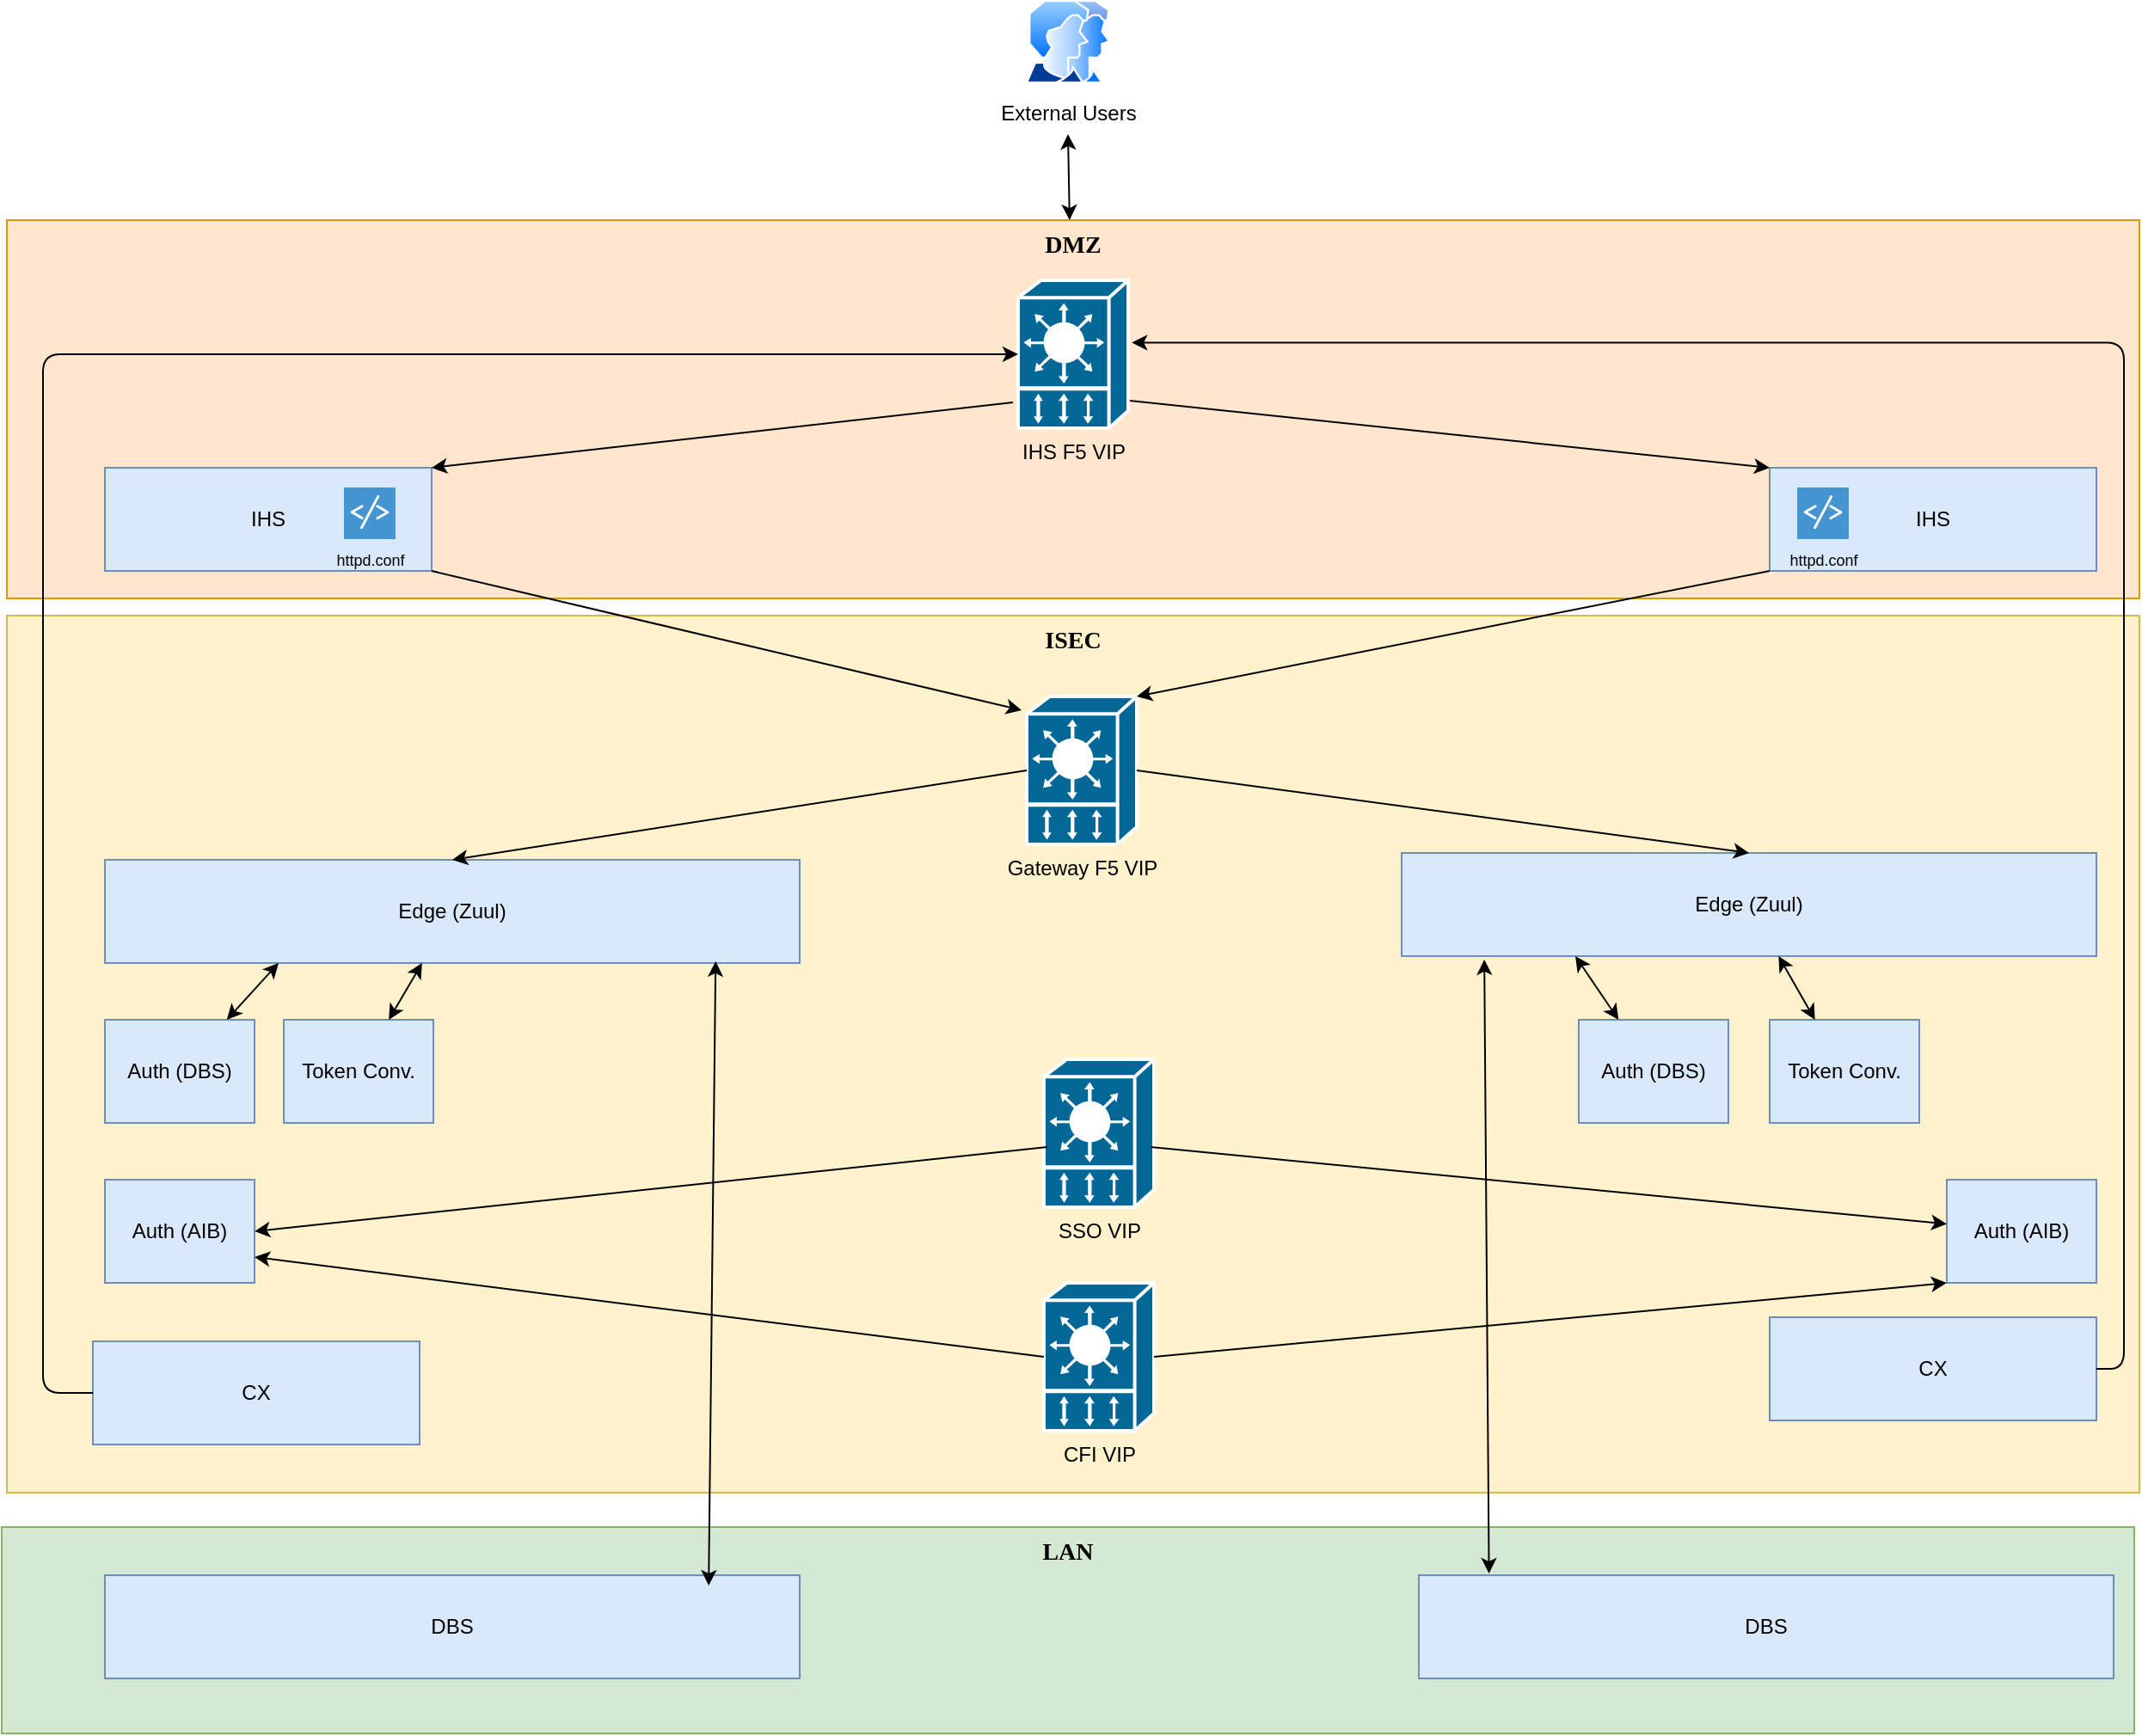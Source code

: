 <mxfile version="13.0.1" type="github">
  <diagram name="Page-1" id="c37626ed-c26b-45fb-9056-f9ebc6bb27b6">
    <mxGraphModel dx="1406" dy="698" grid="1" gridSize="10" guides="1" tooltips="1" connect="1" arrows="1" fold="1" page="1" pageScale="1" pageWidth="1100" pageHeight="850" background="#ffffff" math="0" shadow="0">
      <root>
        <mxCell id="0" />
        <mxCell id="1" parent="0" />
        <mxCell id="QfznqnuBZ1IlKUxBiRQi-20" value="LAN" style="whiteSpace=wrap;html=1;rounded=0;shadow=0;comic=0;strokeWidth=1;fontFamily=Verdana;fontSize=14;fillColor=#d5e8d4;strokeColor=#82b366;verticalAlign=top;fontStyle=1" parent="1" vertex="1">
          <mxGeometry x="476" y="920" width="1240" height="120" as="geometry" />
        </mxCell>
        <mxCell id="1c7a67bf8fd3230f-83" value="DMZ" style="whiteSpace=wrap;html=1;rounded=0;shadow=0;comic=0;strokeWidth=1;fontFamily=Verdana;fontSize=14;fillColor=#ffe6cc;strokeColor=#d79b00;verticalAlign=top;fontStyle=1" parent="1" vertex="1">
          <mxGeometry x="479" y="160" width="1240" height="220" as="geometry" />
        </mxCell>
        <mxCell id="QfznqnuBZ1IlKUxBiRQi-1" value="IHS F5 VIP" style="shape=mxgraph.cisco.misc.vip;html=1;dashed=0;fillColor=#036897;strokeColor=#ffffff;strokeWidth=2;verticalLabelPosition=bottom;verticalAlign=top" parent="1" vertex="1">
          <mxGeometry x="1067" y="195" width="64" height="86" as="geometry" />
        </mxCell>
        <mxCell id="QfznqnuBZ1IlKUxBiRQi-4" value="External Users" style="aspect=fixed;perimeter=ellipsePerimeter;html=1;align=center;shadow=0;dashed=0;spacingTop=3;image;image=img/lib/active_directory/user_accounts.svg;" parent="1" vertex="1">
          <mxGeometry x="1071" y="32" width="50" height="48.5" as="geometry" />
        </mxCell>
        <mxCell id="QfznqnuBZ1IlKUxBiRQi-6" value="IHS" style="rounded=0;whiteSpace=wrap;html=1;fillColor=#dae8fc;strokeColor=#6c8ebf;" parent="1" vertex="1">
          <mxGeometry x="536" y="304" width="190" height="60" as="geometry" />
        </mxCell>
        <mxCell id="QfznqnuBZ1IlKUxBiRQi-7" value="IHS" style="rounded=0;whiteSpace=wrap;html=1;strokeColor=#6c8ebf;fillColor=#dae8fc;" parent="1" vertex="1">
          <mxGeometry x="1504" y="304" width="190" height="60" as="geometry" />
        </mxCell>
        <mxCell id="QfznqnuBZ1IlKUxBiRQi-9" value="ISEC" style="whiteSpace=wrap;html=1;rounded=0;shadow=0;comic=0;strokeWidth=1;fontFamily=Verdana;fontSize=14;fillColor=#fff2cc;strokeColor=#d6b656;verticalAlign=top;fontStyle=1" parent="1" vertex="1">
          <mxGeometry x="479" y="390" width="1240" height="510" as="geometry" />
        </mxCell>
        <mxCell id="QfznqnuBZ1IlKUxBiRQi-11" value="Edge (Zuul)" style="rounded=0;whiteSpace=wrap;html=1;strokeColor=#6c8ebf;fillColor=#dae8fc;" parent="1" vertex="1">
          <mxGeometry x="536" y="532" width="404" height="60" as="geometry" />
        </mxCell>
        <mxCell id="QfznqnuBZ1IlKUxBiRQi-12" value="Edge (Zuul)" style="rounded=0;whiteSpace=wrap;html=1;strokeColor=#6c8ebf;fillColor=#dae8fc;" parent="1" vertex="1">
          <mxGeometry x="1290" y="528" width="404" height="60" as="geometry" />
        </mxCell>
        <mxCell id="QfznqnuBZ1IlKUxBiRQi-13" value="Gateway F5 VIP" style="shape=mxgraph.cisco.misc.vip;html=1;dashed=0;fillColor=#036897;strokeColor=#ffffff;strokeWidth=2;verticalLabelPosition=bottom;verticalAlign=top" parent="1" vertex="1">
          <mxGeometry x="1072" y="437" width="64" height="86" as="geometry" />
        </mxCell>
        <mxCell id="QfznqnuBZ1IlKUxBiRQi-14" value="CX" style="rounded=0;whiteSpace=wrap;html=1;fillColor=#dae8fc;strokeColor=#6c8ebf;" parent="1" vertex="1">
          <mxGeometry x="529" y="812" width="190" height="60" as="geometry" />
        </mxCell>
        <mxCell id="QfznqnuBZ1IlKUxBiRQi-15" value="CX" style="rounded=0;whiteSpace=wrap;html=1;fillColor=#dae8fc;strokeColor=#6c8ebf;" parent="1" vertex="1">
          <mxGeometry x="1504" y="798" width="190" height="60" as="geometry" />
        </mxCell>
        <mxCell id="QfznqnuBZ1IlKUxBiRQi-16" value="Auth (DBS)" style="rounded=0;whiteSpace=wrap;html=1;fillColor=#dae8fc;strokeColor=#6c8ebf;" parent="1" vertex="1">
          <mxGeometry x="536" y="625" width="87" height="60" as="geometry" />
        </mxCell>
        <mxCell id="QfznqnuBZ1IlKUxBiRQi-17" value="Auth (DBS)" style="rounded=0;whiteSpace=wrap;html=1;strokeColor=#6c8ebf;fillColor=#dae8fc;" parent="1" vertex="1">
          <mxGeometry x="1393" y="625" width="87" height="60" as="geometry" />
        </mxCell>
        <mxCell id="6oNJGKLIgyjYE0U5j6M9-1" value="SSO VIP" style="shape=mxgraph.cisco.misc.vip;html=1;dashed=0;fillColor=#036897;strokeColor=#ffffff;strokeWidth=2;verticalLabelPosition=bottom;verticalAlign=top" parent="1" vertex="1">
          <mxGeometry x="1082" y="648" width="64" height="86" as="geometry" />
        </mxCell>
        <mxCell id="6oNJGKLIgyjYE0U5j6M9-2" value="" style="endArrow=none;startArrow=classic;html=1;entryX=1.016;entryY=0.814;entryDx=0;entryDy=0;entryPerimeter=0;exitX=0;exitY=0;exitDx=0;exitDy=0;startFill=1;endFill=0;" parent="1" source="QfznqnuBZ1IlKUxBiRQi-7" target="QfznqnuBZ1IlKUxBiRQi-1" edge="1">
          <mxGeometry width="50" height="50" relative="1" as="geometry">
            <mxPoint x="1310" y="350" as="sourcePoint" />
            <mxPoint x="1360" y="300" as="targetPoint" />
          </mxGeometry>
        </mxCell>
        <mxCell id="6oNJGKLIgyjYE0U5j6M9-5" value="" style="endArrow=classic;startArrow=none;html=1;entryX=1;entryY=0;entryDx=0;entryDy=0;exitX=-0.047;exitY=0.826;exitDx=0;exitDy=0;exitPerimeter=0;startFill=0;" parent="1" source="QfznqnuBZ1IlKUxBiRQi-1" target="QfznqnuBZ1IlKUxBiRQi-6" edge="1">
          <mxGeometry width="50" height="50" relative="1" as="geometry">
            <mxPoint x="1120" y="480" as="sourcePoint" />
            <mxPoint x="1170" y="430" as="targetPoint" />
          </mxGeometry>
        </mxCell>
        <mxCell id="6oNJGKLIgyjYE0U5j6M9-6" value="" style="endArrow=none;startArrow=classic;html=1;entryX=1;entryY=1;entryDx=0;entryDy=0;exitX=-0.047;exitY=0.093;exitDx=0;exitDy=0;exitPerimeter=0;endFill=0;startFill=1;" parent="1" source="QfznqnuBZ1IlKUxBiRQi-13" target="QfznqnuBZ1IlKUxBiRQi-6" edge="1">
          <mxGeometry width="50" height="50" relative="1" as="geometry">
            <mxPoint x="1057" y="490.5" as="sourcePoint" />
            <mxPoint x="890" y="460" as="targetPoint" />
          </mxGeometry>
        </mxCell>
        <mxCell id="6oNJGKLIgyjYE0U5j6M9-7" value="" style="endArrow=none;startArrow=classic;html=1;entryX=0;entryY=1;entryDx=0;entryDy=0;exitX=1;exitY=0;exitDx=0;exitDy=0;exitPerimeter=0;endFill=0;startFill=1;" parent="1" source="QfznqnuBZ1IlKUxBiRQi-13" target="QfznqnuBZ1IlKUxBiRQi-7" edge="1">
          <mxGeometry width="50" height="50" relative="1" as="geometry">
            <mxPoint x="1139.992" y="496.999" as="sourcePoint" />
            <mxPoint x="1300" y="450" as="targetPoint" />
          </mxGeometry>
        </mxCell>
        <mxCell id="6oNJGKLIgyjYE0U5j6M9-9" value="" style="endArrow=none;startArrow=classic;html=1;entryX=0;entryY=0.5;entryDx=0;entryDy=0;entryPerimeter=0;exitX=0.5;exitY=0;exitDx=0;exitDy=0;endFill=0;startFill=1;" parent="1" source="QfznqnuBZ1IlKUxBiRQi-11" target="QfznqnuBZ1IlKUxBiRQi-13" edge="1">
          <mxGeometry width="50" height="50" relative="1" as="geometry">
            <mxPoint x="890" y="698" as="sourcePoint" />
            <mxPoint x="940" y="648" as="targetPoint" />
          </mxGeometry>
        </mxCell>
        <mxCell id="6oNJGKLIgyjYE0U5j6M9-10" value="" style="endArrow=none;startArrow=classic;html=1;entryX=1;entryY=0.5;entryDx=0;entryDy=0;entryPerimeter=0;exitX=0.5;exitY=0;exitDx=0;exitDy=0;endFill=0;startFill=1;" parent="1" source="QfznqnuBZ1IlKUxBiRQi-12" target="QfznqnuBZ1IlKUxBiRQi-13" edge="1">
          <mxGeometry width="50" height="50" relative="1" as="geometry">
            <mxPoint x="1260" y="678" as="sourcePoint" />
            <mxPoint x="1310" y="628" as="targetPoint" />
          </mxGeometry>
        </mxCell>
        <mxCell id="6oNJGKLIgyjYE0U5j6M9-11" value="" style="endArrow=classic;startArrow=classic;html=1;entryX=0.25;entryY=1;entryDx=0;entryDy=0;" parent="1" source="QfznqnuBZ1IlKUxBiRQi-16" target="QfznqnuBZ1IlKUxBiRQi-11" edge="1">
          <mxGeometry width="50" height="50" relative="1" as="geometry">
            <mxPoint x="760" y="688" as="sourcePoint" />
            <mxPoint x="810" y="638" as="targetPoint" />
          </mxGeometry>
        </mxCell>
        <mxCell id="6oNJGKLIgyjYE0U5j6M9-12" value="Token Conv." style="rounded=0;whiteSpace=wrap;html=1;fillColor=#dae8fc;strokeColor=#6c8ebf;" parent="1" vertex="1">
          <mxGeometry x="640" y="625" width="87" height="60" as="geometry" />
        </mxCell>
        <mxCell id="6oNJGKLIgyjYE0U5j6M9-13" value="Token Conv." style="rounded=0;whiteSpace=wrap;html=1;direction=south;strokeColor=#6c8ebf;fillColor=#dae8fc;" parent="1" vertex="1">
          <mxGeometry x="1504" y="625" width="87" height="60" as="geometry" />
        </mxCell>
        <mxCell id="6oNJGKLIgyjYE0U5j6M9-16" value="" style="endArrow=classic;startArrow=classic;html=1;" parent="1" source="6oNJGKLIgyjYE0U5j6M9-12" target="QfznqnuBZ1IlKUxBiRQi-11" edge="1">
          <mxGeometry width="50" height="50" relative="1" as="geometry">
            <mxPoint x="780" y="628" as="sourcePoint" />
            <mxPoint x="830" y="588" as="targetPoint" />
          </mxGeometry>
        </mxCell>
        <mxCell id="6oNJGKLIgyjYE0U5j6M9-23" value="" style="endArrow=classic;startArrow=classic;html=1;entryX=0.25;entryY=1;entryDx=0;entryDy=0;" parent="1" source="QfznqnuBZ1IlKUxBiRQi-17" target="QfznqnuBZ1IlKUxBiRQi-12" edge="1">
          <mxGeometry width="50" height="50" relative="1" as="geometry">
            <mxPoint x="1170" y="728" as="sourcePoint" />
            <mxPoint x="1220" y="678" as="targetPoint" />
          </mxGeometry>
        </mxCell>
        <mxCell id="6oNJGKLIgyjYE0U5j6M9-24" value="" style="endArrow=classic;startArrow=classic;html=1;" parent="1" source="6oNJGKLIgyjYE0U5j6M9-13" target="QfznqnuBZ1IlKUxBiRQi-12" edge="1">
          <mxGeometry width="50" height="50" relative="1" as="geometry">
            <mxPoint x="1492" y="607.289" as="sourcePoint" />
            <mxPoint x="1492" y="557.289" as="targetPoint" />
          </mxGeometry>
        </mxCell>
        <mxCell id="6oNJGKLIgyjYE0U5j6M9-28" value="Auth (AIB)" style="rounded=0;whiteSpace=wrap;html=1;fillColor=#dae8fc;strokeColor=#6c8ebf;" parent="1" vertex="1">
          <mxGeometry x="1607" y="718" width="87" height="60" as="geometry" />
        </mxCell>
        <mxCell id="6oNJGKLIgyjYE0U5j6M9-29" value="Auth (AIB)" style="rounded=0;whiteSpace=wrap;html=1;fillColor=#dae8fc;strokeColor=#6c8ebf;" parent="1" vertex="1">
          <mxGeometry x="536" y="718" width="87" height="60" as="geometry" />
        </mxCell>
        <mxCell id="6oNJGKLIgyjYE0U5j6M9-30" value="" style="endArrow=none;startArrow=classic;html=1;exitX=1;exitY=0.5;exitDx=0;exitDy=0;entryX=0.031;entryY=0.593;entryDx=0;entryDy=0;entryPerimeter=0;startFill=1;endFill=0;" parent="1" source="6oNJGKLIgyjYE0U5j6M9-29" target="6oNJGKLIgyjYE0U5j6M9-1" edge="1">
          <mxGeometry width="50" height="50" relative="1" as="geometry">
            <mxPoint x="880" y="778" as="sourcePoint" />
            <mxPoint x="930" y="728" as="targetPoint" />
          </mxGeometry>
        </mxCell>
        <mxCell id="6oNJGKLIgyjYE0U5j6M9-31" value="" style="endArrow=classic;startArrow=none;html=1;exitX=0.969;exitY=0.593;exitDx=0;exitDy=0;exitPerimeter=0;startFill=0;" parent="1" source="6oNJGKLIgyjYE0U5j6M9-1" target="6oNJGKLIgyjYE0U5j6M9-28" edge="1">
          <mxGeometry width="50" height="50" relative="1" as="geometry">
            <mxPoint x="1240" y="748" as="sourcePoint" />
            <mxPoint x="1290" y="698" as="targetPoint" />
          </mxGeometry>
        </mxCell>
        <mxCell id="6oNJGKLIgyjYE0U5j6M9-32" value="CFI VIP" style="shape=mxgraph.cisco.misc.vip;html=1;dashed=0;fillColor=#036897;strokeColor=#ffffff;strokeWidth=2;verticalLabelPosition=bottom;verticalAlign=top" parent="1" vertex="1">
          <mxGeometry x="1082" y="778" width="64" height="86" as="geometry" />
        </mxCell>
        <mxCell id="6oNJGKLIgyjYE0U5j6M9-35" value="" style="endArrow=classic;startArrow=none;html=1;exitX=0;exitY=0.5;exitDx=0;exitDy=0;edgeStyle=orthogonalEdgeStyle;entryX=0;entryY=0.5;entryDx=0;entryDy=0;entryPerimeter=0;startFill=0;" parent="1" source="QfznqnuBZ1IlKUxBiRQi-14" target="QfznqnuBZ1IlKUxBiRQi-1" edge="1">
          <mxGeometry width="50" height="50" relative="1" as="geometry">
            <mxPoint x="860" y="1100" as="sourcePoint" />
            <mxPoint x="1060" y="220" as="targetPoint" />
            <Array as="points">
              <mxPoint x="500" y="842" />
              <mxPoint x="500" y="238" />
            </Array>
          </mxGeometry>
        </mxCell>
        <mxCell id="31PAyU2MHmQEK9PxuPvI-1" value="" style="endArrow=classic;startArrow=none;html=1;exitX=1;exitY=0.5;exitDx=0;exitDy=0;entryX=1.033;entryY=0.421;entryDx=0;entryDy=0;entryPerimeter=0;edgeStyle=elbowEdgeStyle;startFill=0;" parent="1" source="QfznqnuBZ1IlKUxBiRQi-15" target="QfznqnuBZ1IlKUxBiRQi-1" edge="1">
          <mxGeometry width="50" height="50" relative="1" as="geometry">
            <mxPoint x="1160" y="990" as="sourcePoint" />
            <mxPoint x="1210" y="940" as="targetPoint" />
            <Array as="points">
              <mxPoint x="1710" y="650" />
            </Array>
          </mxGeometry>
        </mxCell>
        <mxCell id="31PAyU2MHmQEK9PxuPvI-2" value="" style="endArrow=none;startArrow=classic;html=1;exitX=1;exitY=0.75;exitDx=0;exitDy=0;entryX=0;entryY=0.5;entryDx=0;entryDy=0;entryPerimeter=0;endFill=0;" parent="1" source="6oNJGKLIgyjYE0U5j6M9-29" target="6oNJGKLIgyjYE0U5j6M9-32" edge="1">
          <mxGeometry width="50" height="50" relative="1" as="geometry">
            <mxPoint x="990" y="828" as="sourcePoint" />
            <mxPoint x="1040" y="778" as="targetPoint" />
          </mxGeometry>
        </mxCell>
        <mxCell id="RRaRMntgKjidEFnBLUo5-1" value="DBS" style="rounded=0;whiteSpace=wrap;html=1;fillColor=#dae8fc;strokeColor=#6c8ebf;" parent="1" vertex="1">
          <mxGeometry x="536" y="948" width="404" height="60" as="geometry" />
        </mxCell>
        <mxCell id="RRaRMntgKjidEFnBLUo5-2" value="DBS" style="rounded=0;whiteSpace=wrap;html=1;fillColor=#dae8fc;strokeColor=#6c8ebf;" parent="1" vertex="1">
          <mxGeometry x="1300" y="948" width="404" height="60" as="geometry" />
        </mxCell>
        <mxCell id="RRaRMntgKjidEFnBLUo5-3" value="" style="endArrow=classic;startArrow=none;html=1;entryX=0;entryY=1;entryDx=0;entryDy=0;exitX=1;exitY=0.5;exitDx=0;exitDy=0;exitPerimeter=0;startFill=0;" parent="1" source="6oNJGKLIgyjYE0U5j6M9-32" target="6oNJGKLIgyjYE0U5j6M9-28" edge="1">
          <mxGeometry width="50" height="50" relative="1" as="geometry">
            <mxPoint x="1290" y="848" as="sourcePoint" />
            <mxPoint x="1340" y="798" as="targetPoint" />
          </mxGeometry>
        </mxCell>
        <mxCell id="RRaRMntgKjidEFnBLUo5-5" value="" style="endArrow=classic;startArrow=classic;html=1;entryX=0.879;entryY=0.983;entryDx=0;entryDy=0;entryPerimeter=0;exitX=0.869;exitY=0.1;exitDx=0;exitDy=0;exitPerimeter=0;" parent="1" source="RRaRMntgKjidEFnBLUo5-1" target="QfznqnuBZ1IlKUxBiRQi-11" edge="1">
          <mxGeometry width="50" height="50" relative="1" as="geometry">
            <mxPoint x="991" y="948" as="sourcePoint" />
            <mxPoint x="1020" y="638" as="targetPoint" />
            <Array as="points" />
          </mxGeometry>
        </mxCell>
        <mxCell id="RRaRMntgKjidEFnBLUo5-6" value="" style="endArrow=classic;startArrow=classic;html=1;entryX=0.119;entryY=1.033;entryDx=0;entryDy=0;entryPerimeter=0;exitX=0.101;exitY=-0.017;exitDx=0;exitDy=0;exitPerimeter=0;" parent="1" source="RRaRMntgKjidEFnBLUo5-2" target="QfznqnuBZ1IlKUxBiRQi-12" edge="1">
          <mxGeometry width="50" height="50" relative="1" as="geometry">
            <mxPoint x="1190" y="808" as="sourcePoint" />
            <mxPoint x="1240" y="758" as="targetPoint" />
          </mxGeometry>
        </mxCell>
        <mxCell id="RRaRMntgKjidEFnBLUo5-9" value="" style="endArrow=classic;startArrow=classic;html=1;" parent="1" source="1c7a67bf8fd3230f-83" edge="1">
          <mxGeometry width="50" height="50" relative="1" as="geometry">
            <mxPoint x="960" y="160" as="sourcePoint" />
            <mxPoint x="1096" y="110" as="targetPoint" />
          </mxGeometry>
        </mxCell>
        <mxCell id="8OGKKGG5ZL6cNLDWqiUu-3" value="httpd.conf" style="shadow=0;dashed=0;html=1;strokeColor=none;fillColor=#4495D1;labelPosition=center;verticalLabelPosition=bottom;verticalAlign=top;align=center;outlineConnect=0;shape=mxgraph.veeam.script;fontSize=9;" vertex="1" parent="1">
          <mxGeometry x="675" y="315.5" width="30" height="30" as="geometry" />
        </mxCell>
        <mxCell id="8OGKKGG5ZL6cNLDWqiUu-4" value="httpd.conf" style="shadow=0;dashed=0;html=1;strokeColor=none;fillColor=#4495D1;labelPosition=center;verticalLabelPosition=bottom;verticalAlign=top;align=center;outlineConnect=0;shape=mxgraph.veeam.script;fontSize=9;" vertex="1" parent="1">
          <mxGeometry x="1520" y="315.5" width="30" height="30" as="geometry" />
        </mxCell>
      </root>
    </mxGraphModel>
  </diagram>
</mxfile>
